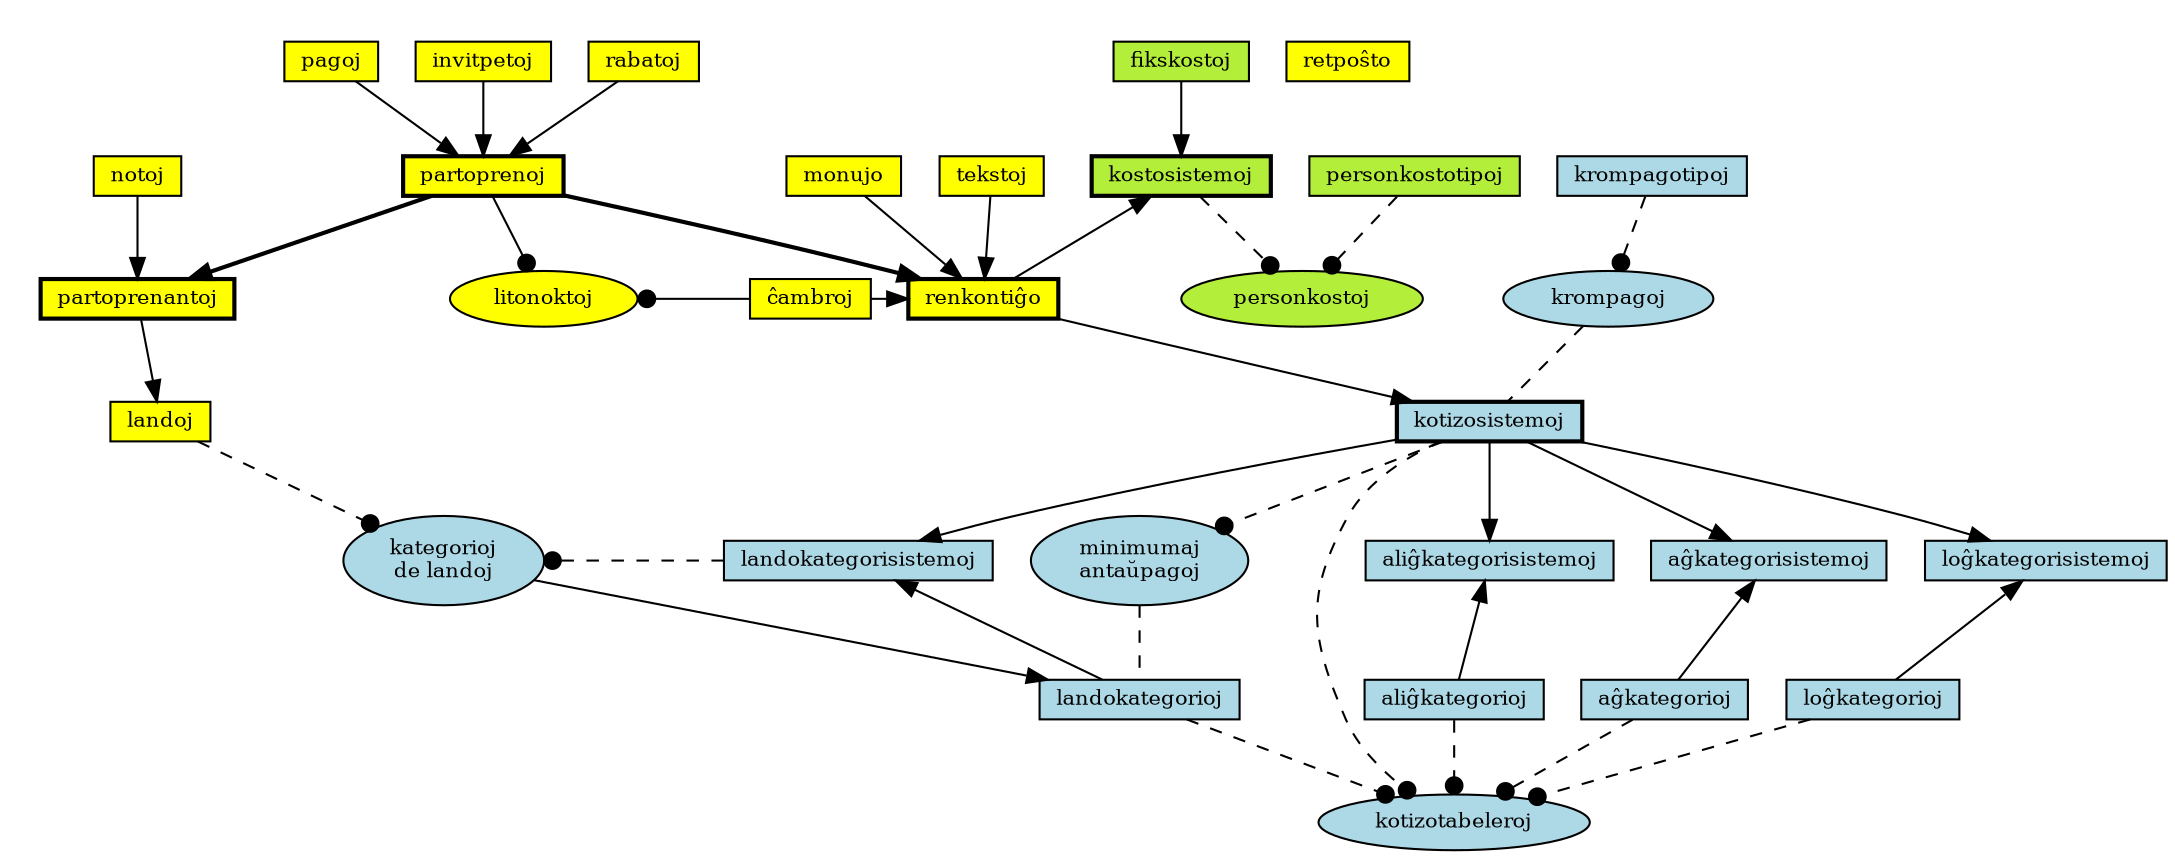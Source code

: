 
/*
* datumbaz-strukturo por la nova kotizosistemo
*
* Uzenda per dot (ne neato, fdp, ktp.)
*/

digraph G {

splines=true;

fontsize=10;


node [shape=rect, fillcolor=yellow, style=filled, height=0,
      width=0, fontsize=10 ];

 graph [style=invis]; 


subgraph Kotizosistemo {

        node [fillcolor=lightblue];
        
        kategorioj_de_landoj [shape=ellipse,label="kategorioj\nde landoj"];
        kotizotabeleroj[shape=ellipse];
        minimumaj_antaŭpagoj[shape=ellipse, label="minimumaj\nantaŭpagoj"];
        
        
        subgraph kostosistemo {
                
                node [fillcolor=olivedrab2];
                

                kostosistemoj [style="bold, filled"];
                personkostoj [shape=ellipse];
                personkostotipoj;
                fikskostoj;
                
                fikskostoj -> kostosistemoj;
                
                
        }
        

        

        kategorioj_de_landoj-> landokategorioj;
        
        kotizosistemoj -> aliĝkategorisistemoj [ weight=2];
        kotizosistemoj -> aĝkategorisistemoj   [ weight=2];
        kotizosistemoj -> loĝkategorisistemoj  [ weight=2];
        kotizosistemoj -> landokategorisistemoj[ weight=2];
        
        
        edge[dir=back]
        
        aliĝkategorisistemoj  -> aliĝkategorioj ;
        aĝkategorisistemoj    -> aĝkategorioj   ;
        loĝkategorisistemoj   -> loĝkategorioj  ;
        landokategorisistemoj -> landokategorioj;
        
        

        
        edge [weight=2, style="dashed", dir=forward, arrowhead=dot];

        kotizosistemoj -> minimumaj_antaŭpagoj;
        kostosistemoj -> personkostoj;
        
        personkostotipoj->personkostoj;


        kotizosistemoj -> kotizotabeleroj;
        aliĝkategorioj -> kotizotabeleroj;
        aĝkategorioj   -> kotizotabeleroj;
        loĝkategorioj  -> kotizotabeleroj;
        landokategorioj-> kotizotabeleroj;
        
        landokategorisistemoj -> kategorioj_de_landoj [constraint=false];
        
        
        krompagoj[shape=ellipse];

/* { rank="same"; krompagoj; krompagotipoj; kotizosistemoj;  } */


        krompagotipoj -> krompagoj;
        
        /* inversaj sagoj:*/
        edge [arrowtail=dot, arrowhead=none];

        krompagoj -> kotizosistemoj;
        minimumaj_antaŭpagoj -> landokategorioj ;


        kotizosistemoj [style="bold, filled"];  // */
        

}




/*
subgraph cluster_entajpantoj {
        node [fillcolor=green];
        entajpantoj;
        protokolo;
        serĉoj -> entajpantoj;
        protokolo -> entajpantoj;
        
}
*/


/*subgraph isdatumbazo { */
        node [style="bold, filled"]
        
        partoprenoj;
        renkontiĝo;
        partoprenantoj;
        
        node [style=filled];
        
        subgraph cluster_partoprenoj {
                partoprenoj;
                rabatoj;
                invitpetoj;
                pagoj;
                litonoktoj[shape=ellipse];
/*                {rank="same";  partoprenoj; litonoktoj;} */
        }
        subgraph cluster_partoprenantoj {
                partoprenantoj;
                notoj;
                landoj;
        }
        
        subgraph cluster_renkontigxo {
                tekstoj;
                monujo;
                renkontiĝo;
                ĉambroj;
                {rank=same;
                        renkontiĝo
                        ĉambroj;}
                }
        
        
        monujo -> renkontiĝo [weight=3];
        tekstoj -> renkontiĝo [weight=3];
        ĉambroj -> renkontiĝo [weight=3];
        
        partoprenoj -> partoprenantoj [weight=2, style=bold];
        partoprenoj-> renkontiĝo  [weight=1, style=bold];
        pagoj -> partoprenoj;
        rabatoj -> partoprenoj;
/*        partoprenoj -> notoj[style=invis]; */
        
        
        notoj -> partoprenantoj [constraint=true];
        invitpetoj -> partoprenoj;
        partoprenantoj -> landoj;

retpoŝto;


{
edge[arrowhead=dot, arrowtail=none];

ĉambroj -> litonoktoj;
partoprenoj -> litonoktoj;


}


/*ĉambroj -> tekstoj [style=invis]; */


/*
{rank=same;
        notoj;
        partoprenantoj;
}
{rank="same"; entajpantoj; kotizosistemoj; }
{rank="same"; litonoktoj; ĉambroj; partoprenoj;
}

{rank="same";
        monujo;
        renkontiĝo;
        tekstoj;
}
*/

/* tekstoj->loĝkategorisistemoj [style=invis, weight=0.3] /* */


landoj ->kategorioj_de_landoj [style="dashed", arrowtail=none, arrowhead=dot];

renkontiĝo -> kotizosistemoj;
kostosistemoj -> renkontiĝo  [dir=back] /*  */;


/*
kotizosistemoj -> entajpantoj;

edge [ constraint=false];
notoj->entajpantoj;


entajpantoj->partoprenantoj;

*/



}